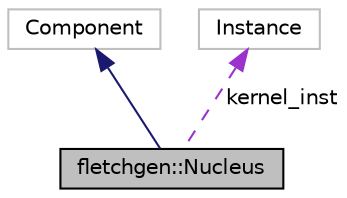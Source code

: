 digraph "fletchgen::Nucleus"
{
 // LATEX_PDF_SIZE
  edge [fontname="Helvetica",fontsize="10",labelfontname="Helvetica",labelfontsize="10"];
  node [fontname="Helvetica",fontsize="10",shape=record];
  Node1 [label="fletchgen::Nucleus",height=0.2,width=0.4,color="black", fillcolor="grey75", style="filled", fontcolor="black",tooltip="It's like a kernel, but there is a kernel inside."];
  Node2 -> Node1 [dir="back",color="midnightblue",fontsize="10",style="solid",fontname="Helvetica"];
  Node2 [label="Component",height=0.2,width=0.4,color="grey75", fillcolor="white", style="filled",tooltip=" "];
  Node3 -> Node1 [dir="back",color="darkorchid3",fontsize="10",style="dashed",label=" kernel_inst" ,fontname="Helvetica"];
  Node3 [label="Instance",height=0.2,width=0.4,color="grey75", fillcolor="white", style="filled",tooltip=" "];
}
